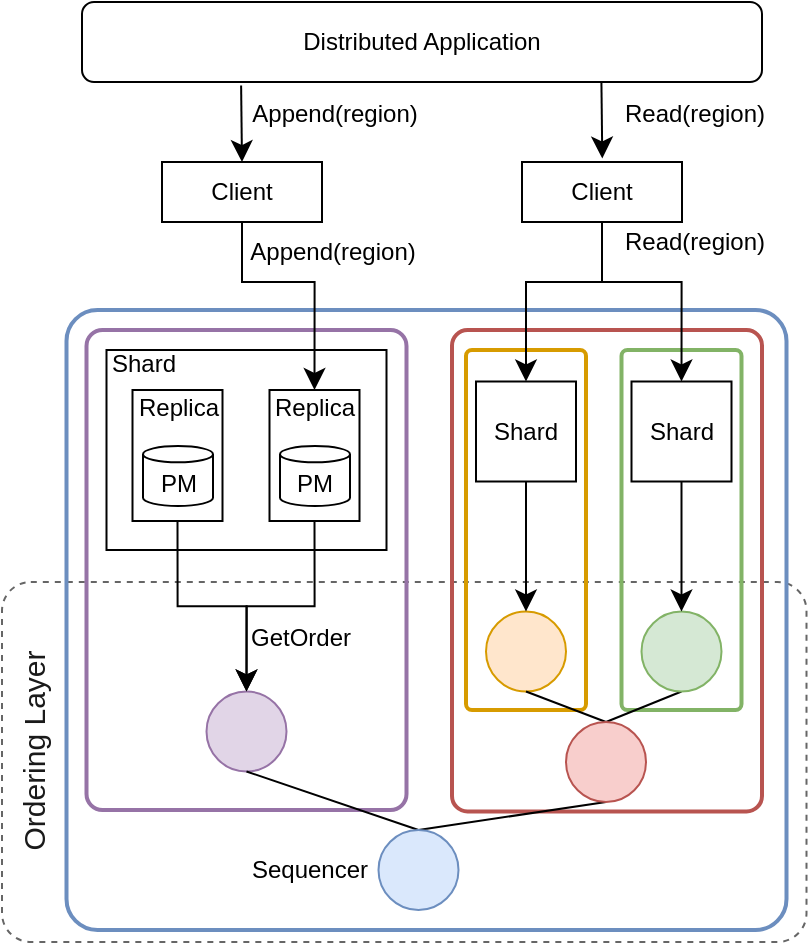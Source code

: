 <mxfile version="15.3.5" type="github">
  <diagram id="b9z9_DqSBHmfmtNlmLSl" name="Page-1">
    <mxGraphModel dx="2008" dy="-538" grid="1" gridSize="10" guides="1" tooltips="1" connect="1" arrows="1" fold="1" page="1" pageScale="1" pageWidth="827" pageHeight="1169" math="0" shadow="0">
      <root>
        <mxCell id="0" />
        <mxCell id="1" parent="0" />
        <mxCell id="-m25QNUuKfnbdi3Dv_9Z-142" value="&lt;span&gt;Replica&lt;/span&gt;" style="text;html=1;align=center;verticalAlign=middle;resizable=0;points=[];autosize=1;strokeColor=none;fillColor=none;" vertex="1" parent="1">
          <mxGeometry x="-446.25" y="1452.5" width="60" height="20" as="geometry" />
        </mxCell>
        <mxCell id="-m25QNUuKfnbdi3Dv_9Z-70" value="" style="rounded=1;whiteSpace=wrap;html=1;hachureGap=4;pointerEvents=0;strokeWidth=1;fillColor=none;dashed=1;strokeColor=#666666;fontColor=#333333;arcSize=8;" vertex="1" parent="1">
          <mxGeometry x="-570" y="1550" width="402.25" height="180" as="geometry" />
        </mxCell>
        <mxCell id="-m25QNUuKfnbdi3Dv_9Z-53" value="" style="rounded=1;whiteSpace=wrap;html=1;fillColor=none;strokeColor=#6c8ebf;strokeWidth=2;arcSize=5;" vertex="1" parent="1">
          <mxGeometry x="-537.75" y="1414" width="360" height="310" as="geometry" />
        </mxCell>
        <mxCell id="-m25QNUuKfnbdi3Dv_9Z-65" value="" style="rounded=1;whiteSpace=wrap;html=1;fillColor=none;strokeColor=#b85450;strokeWidth=2;arcSize=5;" vertex="1" parent="1">
          <mxGeometry x="-345" y="1424" width="155" height="240.75" as="geometry" />
        </mxCell>
        <mxCell id="-m25QNUuKfnbdi3Dv_9Z-139" value="" style="rounded=1;whiteSpace=wrap;html=1;fillColor=none;strokeColor=#d79b00;strokeWidth=2;arcSize=5;" vertex="1" parent="1">
          <mxGeometry x="-338" y="1434" width="60" height="180" as="geometry" />
        </mxCell>
        <mxCell id="-m25QNUuKfnbdi3Dv_9Z-130" value="" style="rounded=1;whiteSpace=wrap;html=1;fillColor=none;strokeColor=#82b366;strokeWidth=2;arcSize=5;" vertex="1" parent="1">
          <mxGeometry x="-260.25" y="1434" width="60" height="180" as="geometry" />
        </mxCell>
        <mxCell id="-m25QNUuKfnbdi3Dv_9Z-125" value="" style="rounded=1;whiteSpace=wrap;html=1;fillColor=none;strokeColor=#9673a6;strokeWidth=2;arcSize=5;" vertex="1" parent="1">
          <mxGeometry x="-527.75" y="1424" width="160" height="240" as="geometry" />
        </mxCell>
        <mxCell id="-m25QNUuKfnbdi3Dv_9Z-38" value="" style="ellipse;whiteSpace=wrap;html=1;aspect=fixed;fillColor=#e1d5e7;strokeColor=#9673a6;" vertex="1" parent="1">
          <mxGeometry x="-467.75" y="1604.75" width="40" height="40" as="geometry" />
        </mxCell>
        <mxCell id="-m25QNUuKfnbdi3Dv_9Z-72" style="edgeStyle=none;curved=1;rounded=0;orthogonalLoop=1;jettySize=auto;html=1;exitX=0.5;exitY=0;exitDx=0;exitDy=0;entryX=0.5;entryY=1;entryDx=0;entryDy=0;endArrow=none;endFill=0;startSize=14;endSize=14;sourcePerimeterSpacing=8;targetPerimeterSpacing=8;" edge="1" parent="1" source="-m25QNUuKfnbdi3Dv_9Z-39" target="-m25QNUuKfnbdi3Dv_9Z-43">
          <mxGeometry relative="1" as="geometry" />
        </mxCell>
        <mxCell id="-m25QNUuKfnbdi3Dv_9Z-73" style="edgeStyle=none;curved=1;rounded=0;orthogonalLoop=1;jettySize=auto;html=1;exitX=0.5;exitY=0;exitDx=0;exitDy=0;entryX=0.5;entryY=1;entryDx=0;entryDy=0;endArrow=none;endFill=0;startSize=14;endSize=14;sourcePerimeterSpacing=8;targetPerimeterSpacing=8;" edge="1" parent="1" source="-m25QNUuKfnbdi3Dv_9Z-39" target="-m25QNUuKfnbdi3Dv_9Z-38">
          <mxGeometry relative="1" as="geometry" />
        </mxCell>
        <mxCell id="-m25QNUuKfnbdi3Dv_9Z-39" value="" style="ellipse;whiteSpace=wrap;html=1;aspect=fixed;fillColor=#dae8fc;strokeColor=#6c8ebf;" vertex="1" parent="1">
          <mxGeometry x="-381.75" y="1674" width="40" height="40" as="geometry" />
        </mxCell>
        <mxCell id="-m25QNUuKfnbdi3Dv_9Z-42" value="" style="ellipse;whiteSpace=wrap;html=1;aspect=fixed;fillColor=#ffe6cc;strokeColor=#d79b00;" vertex="1" parent="1">
          <mxGeometry x="-328" y="1564.75" width="40" height="40" as="geometry" />
        </mxCell>
        <mxCell id="-m25QNUuKfnbdi3Dv_9Z-48" style="edgeStyle=none;curved=1;rounded=0;orthogonalLoop=1;jettySize=auto;html=1;exitX=0.5;exitY=0;exitDx=0;exitDy=0;entryX=0.5;entryY=1;entryDx=0;entryDy=0;endArrow=none;endFill=0;startSize=14;endSize=14;sourcePerimeterSpacing=8;targetPerimeterSpacing=8;" edge="1" parent="1" source="-m25QNUuKfnbdi3Dv_9Z-43" target="-m25QNUuKfnbdi3Dv_9Z-42">
          <mxGeometry relative="1" as="geometry" />
        </mxCell>
        <mxCell id="-m25QNUuKfnbdi3Dv_9Z-49" style="edgeStyle=none;curved=1;rounded=0;orthogonalLoop=1;jettySize=auto;html=1;exitX=0.5;exitY=0;exitDx=0;exitDy=0;entryX=0.5;entryY=1;entryDx=0;entryDy=0;endArrow=none;endFill=0;startSize=14;endSize=14;sourcePerimeterSpacing=8;targetPerimeterSpacing=8;" edge="1" parent="1" source="-m25QNUuKfnbdi3Dv_9Z-43" target="-m25QNUuKfnbdi3Dv_9Z-44">
          <mxGeometry relative="1" as="geometry" />
        </mxCell>
        <mxCell id="-m25QNUuKfnbdi3Dv_9Z-43" value="" style="ellipse;whiteSpace=wrap;html=1;aspect=fixed;fillColor=#f8cecc;strokeColor=#b85450;" vertex="1" parent="1">
          <mxGeometry x="-288" y="1620" width="40" height="40" as="geometry" />
        </mxCell>
        <mxCell id="-m25QNUuKfnbdi3Dv_9Z-44" value="" style="ellipse;whiteSpace=wrap;html=1;aspect=fixed;fillColor=#d5e8d4;strokeColor=#82b366;" vertex="1" parent="1">
          <mxGeometry x="-250.25" y="1564.75" width="40" height="40" as="geometry" />
        </mxCell>
        <mxCell id="-m25QNUuKfnbdi3Dv_9Z-77" value="Sequencer" style="text;html=1;strokeColor=none;fillColor=none;align=center;verticalAlign=middle;whiteSpace=wrap;rounded=0;hachureGap=4;pointerEvents=0;" vertex="1" parent="1">
          <mxGeometry x="-436.25" y="1684" width="40" height="20" as="geometry" />
        </mxCell>
        <mxCell id="-m25QNUuKfnbdi3Dv_9Z-128" style="edgeStyle=none;curved=1;rounded=0;orthogonalLoop=1;jettySize=auto;html=1;exitX=0.5;exitY=1;exitDx=0;exitDy=0;entryX=0.5;entryY=0;entryDx=0;entryDy=0;startArrow=none;startFill=0;endArrow=classic;endFill=1;startSize=8;endSize=8;sourcePerimeterSpacing=8;targetPerimeterSpacing=8;" edge="1" parent="1" source="-m25QNUuKfnbdi3Dv_9Z-78" target="-m25QNUuKfnbdi3Dv_9Z-42">
          <mxGeometry relative="1" as="geometry" />
        </mxCell>
        <mxCell id="-m25QNUuKfnbdi3Dv_9Z-78" value="Shard" style="rounded=0;whiteSpace=wrap;html=1;hachureGap=4;pointerEvents=0;strokeWidth=1;" vertex="1" parent="1">
          <mxGeometry x="-333" y="1449.75" width="50" height="50" as="geometry" />
        </mxCell>
        <mxCell id="-m25QNUuKfnbdi3Dv_9Z-129" style="edgeStyle=none;curved=1;rounded=0;orthogonalLoop=1;jettySize=auto;html=1;exitX=0.5;exitY=1;exitDx=0;exitDy=0;entryX=0.5;entryY=0;entryDx=0;entryDy=0;startArrow=none;startFill=0;endArrow=classic;endFill=1;startSize=8;endSize=8;sourcePerimeterSpacing=8;targetPerimeterSpacing=8;" edge="1" parent="1" source="-m25QNUuKfnbdi3Dv_9Z-80" target="-m25QNUuKfnbdi3Dv_9Z-44">
          <mxGeometry relative="1" as="geometry" />
        </mxCell>
        <mxCell id="-m25QNUuKfnbdi3Dv_9Z-80" value="Shard" style="rounded=0;whiteSpace=wrap;html=1;hachureGap=4;pointerEvents=0;strokeWidth=1;" vertex="1" parent="1">
          <mxGeometry x="-255.25" y="1449.75" width="50" height="50" as="geometry" />
        </mxCell>
        <mxCell id="-m25QNUuKfnbdi3Dv_9Z-81" value="" style="rounded=0;whiteSpace=wrap;html=1;hachureGap=4;pointerEvents=0;strokeWidth=1;" vertex="1" parent="1">
          <mxGeometry x="-517.75" y="1434" width="140" height="100" as="geometry" />
        </mxCell>
        <mxCell id="-m25QNUuKfnbdi3Dv_9Z-91" value="Shard" style="text;html=1;strokeColor=none;fillColor=none;align=center;verticalAlign=middle;whiteSpace=wrap;rounded=0;hachureGap=4;pointerEvents=0;" vertex="1" parent="1">
          <mxGeometry x="-518.75" y="1431" width="40" height="20" as="geometry" />
        </mxCell>
        <mxCell id="-m25QNUuKfnbdi3Dv_9Z-106" style="edgeStyle=none;curved=1;rounded=0;orthogonalLoop=1;jettySize=auto;html=1;exitX=0.5;exitY=0;exitDx=0;exitDy=0;entryX=0.234;entryY=1.044;entryDx=0;entryDy=0;entryPerimeter=0;endArrow=none;endFill=0;startSize=8;endSize=14;sourcePerimeterSpacing=8;targetPerimeterSpacing=8;startArrow=classic;startFill=1;" edge="1" parent="1" source="-m25QNUuKfnbdi3Dv_9Z-96" target="-m25QNUuKfnbdi3Dv_9Z-103">
          <mxGeometry relative="1" as="geometry" />
        </mxCell>
        <mxCell id="-m25QNUuKfnbdi3Dv_9Z-149" style="edgeStyle=orthogonalEdgeStyle;rounded=0;orthogonalLoop=1;jettySize=auto;html=1;exitX=0.5;exitY=1;exitDx=0;exitDy=0;entryX=0.5;entryY=0;entryDx=0;entryDy=0;startArrow=none;startFill=0;endArrow=classic;endFill=1;startSize=8;endSize=8;sourcePerimeterSpacing=8;targetPerimeterSpacing=8;" edge="1" parent="1" source="-m25QNUuKfnbdi3Dv_9Z-96" target="-m25QNUuKfnbdi3Dv_9Z-141">
          <mxGeometry relative="1" as="geometry">
            <Array as="points">
              <mxPoint x="-450" y="1400" />
              <mxPoint x="-414" y="1400" />
            </Array>
          </mxGeometry>
        </mxCell>
        <mxCell id="-m25QNUuKfnbdi3Dv_9Z-96" value="Client" style="rounded=0;whiteSpace=wrap;html=1;hachureGap=4;pointerEvents=0;strokeWidth=1;fillColor=none;gradientColor=#ffffff;" vertex="1" parent="1">
          <mxGeometry x="-490" y="1340" width="80" height="30" as="geometry" />
        </mxCell>
        <mxCell id="-m25QNUuKfnbdi3Dv_9Z-98" value="Append(region)" style="text;html=1;align=center;verticalAlign=middle;resizable=0;points=[];autosize=1;strokeColor=none;fillColor=none;" vertex="1" parent="1">
          <mxGeometry x="-454.75" y="1375" width="100" height="20" as="geometry" />
        </mxCell>
        <mxCell id="-m25QNUuKfnbdi3Dv_9Z-100" style="edgeStyle=orthogonalEdgeStyle;rounded=0;orthogonalLoop=1;jettySize=auto;html=1;exitX=0.5;exitY=1;exitDx=0;exitDy=0;entryX=0.5;entryY=0;entryDx=0;entryDy=0;endArrow=classic;endFill=1;startSize=8;endSize=8;sourcePerimeterSpacing=8;targetPerimeterSpacing=8;" edge="1" parent="1" source="-m25QNUuKfnbdi3Dv_9Z-99" target="-m25QNUuKfnbdi3Dv_9Z-78">
          <mxGeometry relative="1" as="geometry">
            <Array as="points">
              <mxPoint x="-281" y="1400" />
              <mxPoint x="-319" y="1400" />
            </Array>
          </mxGeometry>
        </mxCell>
        <mxCell id="-m25QNUuKfnbdi3Dv_9Z-101" style="edgeStyle=orthogonalEdgeStyle;rounded=0;orthogonalLoop=1;jettySize=auto;html=1;exitX=0.5;exitY=1;exitDx=0;exitDy=0;entryX=0.5;entryY=0;entryDx=0;entryDy=0;endArrow=classic;endFill=1;startSize=14;endSize=8;sourcePerimeterSpacing=8;targetPerimeterSpacing=8;" edge="1" parent="1" source="-m25QNUuKfnbdi3Dv_9Z-99" target="-m25QNUuKfnbdi3Dv_9Z-80">
          <mxGeometry relative="1" as="geometry">
            <Array as="points">
              <mxPoint x="-281" y="1400" />
              <mxPoint x="-241" y="1400" />
            </Array>
          </mxGeometry>
        </mxCell>
        <mxCell id="-m25QNUuKfnbdi3Dv_9Z-99" value="Client" style="rounded=0;whiteSpace=wrap;html=1;hachureGap=4;pointerEvents=0;strokeWidth=1;fillColor=none;gradientColor=#ffffff;" vertex="1" parent="1">
          <mxGeometry x="-310" y="1340" width="80" height="30" as="geometry" />
        </mxCell>
        <mxCell id="-m25QNUuKfnbdi3Dv_9Z-102" value="Read(region)" style="text;html=1;align=center;verticalAlign=middle;resizable=0;points=[];autosize=1;strokeColor=none;fillColor=none;" vertex="1" parent="1">
          <mxGeometry x="-269.5" y="1370" width="90" height="20" as="geometry" />
        </mxCell>
        <mxCell id="-m25QNUuKfnbdi3Dv_9Z-103" value="Distributed Application" style="rounded=1;whiteSpace=wrap;html=1;hachureGap=4;pointerEvents=0;strokeWidth=1;fillColor=none;gradientColor=#ffffff;" vertex="1" parent="1">
          <mxGeometry x="-530" y="1260" width="340" height="40" as="geometry" />
        </mxCell>
        <mxCell id="-m25QNUuKfnbdi3Dv_9Z-107" style="edgeStyle=none;curved=1;rounded=0;orthogonalLoop=1;jettySize=auto;html=1;exitX=0.5;exitY=0;exitDx=0;exitDy=0;entryX=0.234;entryY=1.044;entryDx=0;entryDy=0;entryPerimeter=0;endArrow=none;endFill=0;startSize=8;endSize=14;sourcePerimeterSpacing=8;targetPerimeterSpacing=8;startArrow=classic;startFill=1;" edge="1" parent="1">
          <mxGeometry relative="1" as="geometry">
            <mxPoint x="-269.85" y="1338.24" as="sourcePoint" />
            <mxPoint x="-270.29" y="1300" as="targetPoint" />
          </mxGeometry>
        </mxCell>
        <mxCell id="-m25QNUuKfnbdi3Dv_9Z-108" value="Append(region)" style="text;html=1;align=center;verticalAlign=middle;resizable=0;points=[];autosize=1;strokeColor=none;fillColor=none;" vertex="1" parent="1">
          <mxGeometry x="-454.5" y="1306" width="100" height="20" as="geometry" />
        </mxCell>
        <mxCell id="-m25QNUuKfnbdi3Dv_9Z-109" value="Read(region)" style="text;html=1;align=center;verticalAlign=middle;resizable=0;points=[];autosize=1;strokeColor=none;fillColor=none;" vertex="1" parent="1">
          <mxGeometry x="-269.5" y="1306" width="90" height="20" as="geometry" />
        </mxCell>
        <mxCell id="-m25QNUuKfnbdi3Dv_9Z-111" value="&lt;font color=&quot;#1a1a1a&quot; style=&quot;font-size: 15px&quot;&gt;Ordering Layer&lt;/font&gt;" style="text;html=1;align=center;verticalAlign=middle;resizable=0;points=[];autosize=1;strokeColor=none;fillColor=none;rotation=270;" vertex="1" parent="1">
          <mxGeometry x="-615" y="1624.75" width="120" height="20" as="geometry" />
        </mxCell>
        <mxCell id="-m25QNUuKfnbdi3Dv_9Z-160" style="edgeStyle=orthogonalEdgeStyle;rounded=0;orthogonalLoop=1;jettySize=auto;html=1;exitX=0.5;exitY=1;exitDx=0;exitDy=0;entryX=0.5;entryY=0;entryDx=0;entryDy=0;startArrow=none;startFill=0;endArrow=classic;endFill=1;startSize=8;endSize=8;sourcePerimeterSpacing=8;targetPerimeterSpacing=8;" edge="1" parent="1" source="-m25QNUuKfnbdi3Dv_9Z-141" target="-m25QNUuKfnbdi3Dv_9Z-38">
          <mxGeometry relative="1" as="geometry" />
        </mxCell>
        <mxCell id="-m25QNUuKfnbdi3Dv_9Z-141" value="" style="rounded=0;whiteSpace=wrap;html=1;hachureGap=4;pointerEvents=0;strokeWidth=1;fillColor=none;gradientColor=#ffffff;" vertex="1" parent="1">
          <mxGeometry x="-436.25" y="1454" width="45" height="65.5" as="geometry" />
        </mxCell>
        <mxCell id="-m25QNUuKfnbdi3Dv_9Z-144" value="PM" style="shape=cylinder3;whiteSpace=wrap;html=1;boundedLbl=1;backgroundOutline=1;size=4.074;hachureGap=4;pointerEvents=0;strokeWidth=1;fillColor=none;gradientColor=#ffffff;" vertex="1" parent="1">
          <mxGeometry x="-431" y="1482" width="35" height="30" as="geometry" />
        </mxCell>
        <mxCell id="-m25QNUuKfnbdi3Dv_9Z-150" value="&lt;span&gt;Replica&lt;/span&gt;" style="text;html=1;align=center;verticalAlign=middle;resizable=0;points=[];autosize=1;strokeColor=none;fillColor=none;" vertex="1" parent="1">
          <mxGeometry x="-443.75" y="1452.5" width="60" height="20" as="geometry" />
        </mxCell>
        <mxCell id="-m25QNUuKfnbdi3Dv_9Z-159" style="edgeStyle=orthogonalEdgeStyle;rounded=0;orthogonalLoop=1;jettySize=auto;html=1;exitX=0.5;exitY=1;exitDx=0;exitDy=0;entryX=0.5;entryY=0;entryDx=0;entryDy=0;startArrow=none;startFill=0;endArrow=classic;endFill=1;startSize=8;endSize=8;sourcePerimeterSpacing=8;targetPerimeterSpacing=8;" edge="1" parent="1" source="-m25QNUuKfnbdi3Dv_9Z-154" target="-m25QNUuKfnbdi3Dv_9Z-38">
          <mxGeometry relative="1" as="geometry" />
        </mxCell>
        <mxCell id="-m25QNUuKfnbdi3Dv_9Z-154" value="" style="rounded=0;whiteSpace=wrap;html=1;hachureGap=4;pointerEvents=0;strokeWidth=1;fillColor=none;gradientColor=#ffffff;" vertex="1" parent="1">
          <mxGeometry x="-504.75" y="1454" width="45" height="65.5" as="geometry" />
        </mxCell>
        <mxCell id="-m25QNUuKfnbdi3Dv_9Z-155" value="PM" style="shape=cylinder3;whiteSpace=wrap;html=1;boundedLbl=1;backgroundOutline=1;size=4.074;hachureGap=4;pointerEvents=0;strokeWidth=1;fillColor=none;gradientColor=#ffffff;" vertex="1" parent="1">
          <mxGeometry x="-499.5" y="1482" width="35" height="30" as="geometry" />
        </mxCell>
        <mxCell id="-m25QNUuKfnbdi3Dv_9Z-156" value="&lt;span&gt;Replica&lt;/span&gt;" style="text;html=1;align=center;verticalAlign=middle;resizable=0;points=[];autosize=1;strokeColor=none;fillColor=none;" vertex="1" parent="1">
          <mxGeometry x="-512.25" y="1452.5" width="60" height="20" as="geometry" />
        </mxCell>
        <mxCell id="-m25QNUuKfnbdi3Dv_9Z-158" value="GetOrder" style="text;html=1;align=center;verticalAlign=middle;resizable=0;points=[];autosize=1;strokeColor=none;fillColor=none;" vertex="1" parent="1">
          <mxGeometry x="-456.25" y="1567.75" width="70" height="20" as="geometry" />
        </mxCell>
      </root>
    </mxGraphModel>
  </diagram>
</mxfile>
